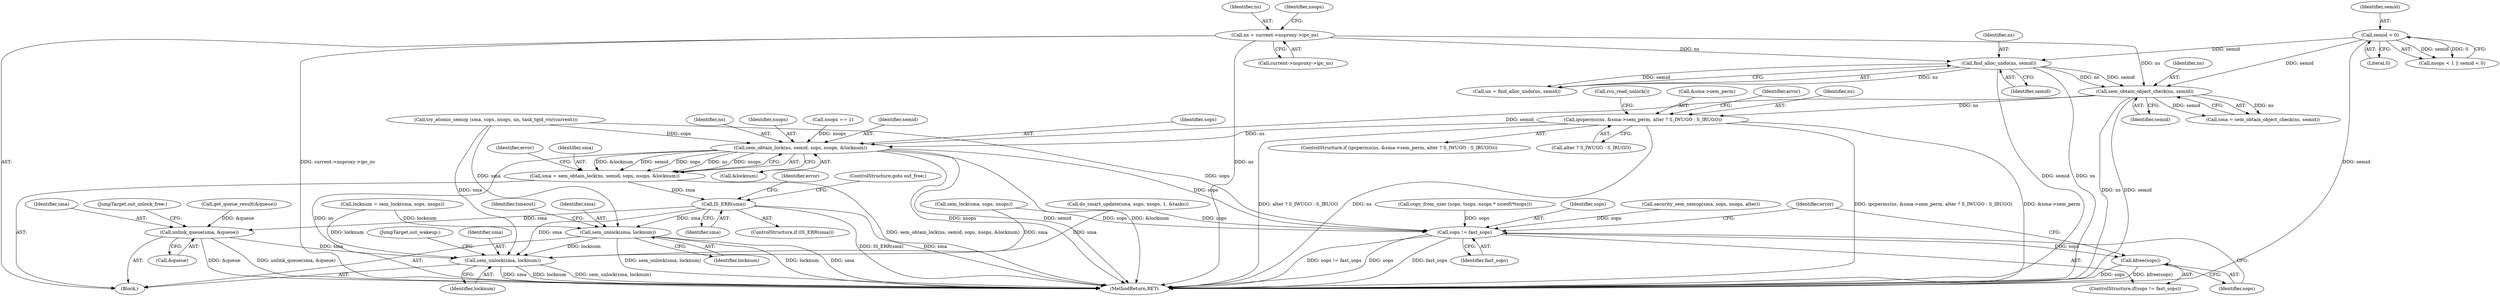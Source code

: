 digraph "0_linux_6062a8dc0517bce23e3c2f7d2fea5e22411269a3_0@pointer" {
"1000363" [label="(Call,ipcperms(ns, &sma->sem_perm, alter ? S_IWUGO : S_IRUGO))"];
"1000332" [label="(Call,sem_obtain_object_check(ns, semid))"];
"1000150" [label="(Call,ns = current->nsproxy->ipc_ns)"];
"1000312" [label="(Call,find_alloc_undo(ns, semid))"];
"1000162" [label="(Call,semid < 0)"];
"1000569" [label="(Call,sem_obtain_lock(ns, semid, sops, nsops, &locknum))"];
"1000567" [label="(Call,sma = sem_obtain_lock(ns, semid, sops, nsops, &locknum))"];
"1000582" [label="(Call,IS_ERR(sma))"];
"1000543" [label="(Call,sem_unlock(sma, locknum))"];
"1000618" [label="(Call,sem_unlock(sma, locknum))"];
"1000613" [label="(Call,unlink_queue(sma, &queue))"];
"1000627" [label="(Call,sops != fast_sops)"];
"1000630" [label="(Call,kfree(sops))"];
"1000570" [label="(Identifier,ns)"];
"1000330" [label="(Call,sma = sem_obtain_object_check(ns, semid))"];
"1000629" [label="(Identifier,fast_sops)"];
"1000613" [label="(Call,unlink_queue(sma, &queue))"];
"1000378" [label="(Call,security_sem_semop(sma, sops, nsops, alter))"];
"1000585" [label="(ControlStructure,goto out_free;)"];
"1000626" [label="(ControlStructure,if(sops != fast_sops))"];
"1000150" [label="(Call,ns = current->nsproxy->ipc_ns)"];
"1000573" [label="(Identifier,nsops)"];
"1000313" [label="(Identifier,ns)"];
"1000544" [label="(Identifier,sma)"];
"1000627" [label="(Call,sops != fast_sops)"];
"1000463" [label="(Call,nsops == 1)"];
"1000568" [label="(Identifier,sma)"];
"1000581" [label="(ControlStructure,if (IS_ERR(sma)))"];
"1000152" [label="(Call,current->nsproxy->ipc_ns)"];
"1000314" [label="(Identifier,semid)"];
"1000583" [label="(Identifier,sma)"];
"1000569" [label="(Call,sem_obtain_lock(ns, semid, sops, nsops, &locknum))"];
"1000333" [label="(Identifier,ns)"];
"1000119" [label="(Block,)"];
"1000164" [label="(Literal,0)"];
"1000578" [label="(Call,get_queue_result(&queue))"];
"1000377" [label="(Identifier,error)"];
"1000567" [label="(Call,sma = sem_obtain_lock(ns, semid, sops, nsops, &locknum))"];
"1000162" [label="(Call,semid < 0)"];
"1000630" [label="(Call,kfree(sops))"];
"1000369" [label="(Call,alter ? S_IWUGO : S_IRUGO)"];
"1000547" [label="(Identifier,timeout)"];
"1000618" [label="(Call,sem_unlock(sma, locknum))"];
"1000392" [label="(Call,locknum = sem_lock(sma, sops, nsops))"];
"1000620" [label="(Identifier,locknum)"];
"1000410" [label="(Call,try_atomic_semop (sma, sops, nsops, un, task_tgid_vnr(current)))"];
"1000364" [label="(Identifier,ns)"];
"1000588" [label="(Identifier,error)"];
"1000615" [label="(Call,&queue)"];
"1000374" [label="(Call,rcu_read_unlock())"];
"1000571" [label="(Identifier,semid)"];
"1000577" [label="(Identifier,error)"];
"1000363" [label="(Call,ipcperms(ns, &sma->sem_perm, alter ? S_IWUGO : S_IRUGO))"];
"1000621" [label="(JumpTarget,out_wakeup:)"];
"1000428" [label="(Call,do_smart_update(sma, sops, nsops, 1, &tasks))"];
"1000199" [label="(Call,copy_from_user (sops, tsops, nsops * sizeof(*tsops)))"];
"1000614" [label="(Identifier,sma)"];
"1000619" [label="(Identifier,sma)"];
"1000332" [label="(Call,sem_obtain_object_check(ns, semid))"];
"1000158" [label="(Call,nsops < 1 || semid < 0)"];
"1000362" [label="(ControlStructure,if (ipcperms(ns, &sma->sem_perm, alter ? S_IWUGO : S_IRUGO)))"];
"1000163" [label="(Identifier,semid)"];
"1000312" [label="(Call,find_alloc_undo(ns, semid))"];
"1000545" [label="(Identifier,locknum)"];
"1000543" [label="(Call,sem_unlock(sma, locknum))"];
"1000365" [label="(Call,&sma->sem_perm)"];
"1000574" [label="(Call,&locknum)"];
"1000617" [label="(JumpTarget,out_unlock_free:)"];
"1000631" [label="(Identifier,sops)"];
"1000334" [label="(Identifier,semid)"];
"1000572" [label="(Identifier,sops)"];
"1000633" [label="(Identifier,error)"];
"1000160" [label="(Identifier,nsops)"];
"1000634" [label="(MethodReturn,RET)"];
"1000394" [label="(Call,sem_lock(sma, sops, nsops))"];
"1000582" [label="(Call,IS_ERR(sma))"];
"1000628" [label="(Identifier,sops)"];
"1000151" [label="(Identifier,ns)"];
"1000310" [label="(Call,un = find_alloc_undo(ns, semid))"];
"1000363" -> "1000362"  [label="AST: "];
"1000363" -> "1000369"  [label="CFG: "];
"1000364" -> "1000363"  [label="AST: "];
"1000365" -> "1000363"  [label="AST: "];
"1000369" -> "1000363"  [label="AST: "];
"1000374" -> "1000363"  [label="CFG: "];
"1000377" -> "1000363"  [label="CFG: "];
"1000363" -> "1000634"  [label="DDG: &sma->sem_perm"];
"1000363" -> "1000634"  [label="DDG: alter ? S_IWUGO : S_IRUGO"];
"1000363" -> "1000634"  [label="DDG: ns"];
"1000363" -> "1000634"  [label="DDG: ipcperms(ns, &sma->sem_perm, alter ? S_IWUGO : S_IRUGO)"];
"1000332" -> "1000363"  [label="DDG: ns"];
"1000363" -> "1000569"  [label="DDG: ns"];
"1000332" -> "1000330"  [label="AST: "];
"1000332" -> "1000334"  [label="CFG: "];
"1000333" -> "1000332"  [label="AST: "];
"1000334" -> "1000332"  [label="AST: "];
"1000330" -> "1000332"  [label="CFG: "];
"1000332" -> "1000634"  [label="DDG: semid"];
"1000332" -> "1000634"  [label="DDG: ns"];
"1000332" -> "1000330"  [label="DDG: ns"];
"1000332" -> "1000330"  [label="DDG: semid"];
"1000150" -> "1000332"  [label="DDG: ns"];
"1000312" -> "1000332"  [label="DDG: ns"];
"1000312" -> "1000332"  [label="DDG: semid"];
"1000162" -> "1000332"  [label="DDG: semid"];
"1000332" -> "1000569"  [label="DDG: semid"];
"1000150" -> "1000119"  [label="AST: "];
"1000150" -> "1000152"  [label="CFG: "];
"1000151" -> "1000150"  [label="AST: "];
"1000152" -> "1000150"  [label="AST: "];
"1000160" -> "1000150"  [label="CFG: "];
"1000150" -> "1000634"  [label="DDG: ns"];
"1000150" -> "1000634"  [label="DDG: current->nsproxy->ipc_ns"];
"1000150" -> "1000312"  [label="DDG: ns"];
"1000312" -> "1000310"  [label="AST: "];
"1000312" -> "1000314"  [label="CFG: "];
"1000313" -> "1000312"  [label="AST: "];
"1000314" -> "1000312"  [label="AST: "];
"1000310" -> "1000312"  [label="CFG: "];
"1000312" -> "1000634"  [label="DDG: ns"];
"1000312" -> "1000634"  [label="DDG: semid"];
"1000312" -> "1000310"  [label="DDG: ns"];
"1000312" -> "1000310"  [label="DDG: semid"];
"1000162" -> "1000312"  [label="DDG: semid"];
"1000162" -> "1000158"  [label="AST: "];
"1000162" -> "1000164"  [label="CFG: "];
"1000163" -> "1000162"  [label="AST: "];
"1000164" -> "1000162"  [label="AST: "];
"1000158" -> "1000162"  [label="CFG: "];
"1000162" -> "1000634"  [label="DDG: semid"];
"1000162" -> "1000158"  [label="DDG: semid"];
"1000162" -> "1000158"  [label="DDG: 0"];
"1000569" -> "1000567"  [label="AST: "];
"1000569" -> "1000574"  [label="CFG: "];
"1000570" -> "1000569"  [label="AST: "];
"1000571" -> "1000569"  [label="AST: "];
"1000572" -> "1000569"  [label="AST: "];
"1000573" -> "1000569"  [label="AST: "];
"1000574" -> "1000569"  [label="AST: "];
"1000567" -> "1000569"  [label="CFG: "];
"1000569" -> "1000634"  [label="DDG: semid"];
"1000569" -> "1000634"  [label="DDG: &locknum"];
"1000569" -> "1000634"  [label="DDG: ns"];
"1000569" -> "1000634"  [label="DDG: nsops"];
"1000569" -> "1000567"  [label="DDG: &locknum"];
"1000569" -> "1000567"  [label="DDG: semid"];
"1000569" -> "1000567"  [label="DDG: sops"];
"1000569" -> "1000567"  [label="DDG: ns"];
"1000569" -> "1000567"  [label="DDG: nsops"];
"1000410" -> "1000569"  [label="DDG: sops"];
"1000463" -> "1000569"  [label="DDG: nsops"];
"1000569" -> "1000627"  [label="DDG: sops"];
"1000567" -> "1000119"  [label="AST: "];
"1000568" -> "1000567"  [label="AST: "];
"1000577" -> "1000567"  [label="CFG: "];
"1000567" -> "1000634"  [label="DDG: sem_obtain_lock(ns, semid, sops, nsops, &locknum)"];
"1000567" -> "1000582"  [label="DDG: sma"];
"1000582" -> "1000581"  [label="AST: "];
"1000582" -> "1000583"  [label="CFG: "];
"1000583" -> "1000582"  [label="AST: "];
"1000585" -> "1000582"  [label="CFG: "];
"1000588" -> "1000582"  [label="CFG: "];
"1000582" -> "1000634"  [label="DDG: sma"];
"1000582" -> "1000634"  [label="DDG: IS_ERR(sma)"];
"1000582" -> "1000543"  [label="DDG: sma"];
"1000582" -> "1000613"  [label="DDG: sma"];
"1000582" -> "1000618"  [label="DDG: sma"];
"1000543" -> "1000119"  [label="AST: "];
"1000543" -> "1000545"  [label="CFG: "];
"1000544" -> "1000543"  [label="AST: "];
"1000545" -> "1000543"  [label="AST: "];
"1000547" -> "1000543"  [label="CFG: "];
"1000543" -> "1000634"  [label="DDG: sem_unlock(sma, locknum)"];
"1000543" -> "1000634"  [label="DDG: locknum"];
"1000543" -> "1000634"  [label="DDG: sma"];
"1000410" -> "1000543"  [label="DDG: sma"];
"1000392" -> "1000543"  [label="DDG: locknum"];
"1000543" -> "1000618"  [label="DDG: locknum"];
"1000618" -> "1000119"  [label="AST: "];
"1000618" -> "1000620"  [label="CFG: "];
"1000619" -> "1000618"  [label="AST: "];
"1000620" -> "1000618"  [label="AST: "];
"1000621" -> "1000618"  [label="CFG: "];
"1000618" -> "1000634"  [label="DDG: sem_unlock(sma, locknum)"];
"1000618" -> "1000634"  [label="DDG: sma"];
"1000618" -> "1000634"  [label="DDG: locknum"];
"1000613" -> "1000618"  [label="DDG: sma"];
"1000410" -> "1000618"  [label="DDG: sma"];
"1000428" -> "1000618"  [label="DDG: sma"];
"1000394" -> "1000618"  [label="DDG: sma"];
"1000392" -> "1000618"  [label="DDG: locknum"];
"1000613" -> "1000119"  [label="AST: "];
"1000613" -> "1000615"  [label="CFG: "];
"1000614" -> "1000613"  [label="AST: "];
"1000615" -> "1000613"  [label="AST: "];
"1000617" -> "1000613"  [label="CFG: "];
"1000613" -> "1000634"  [label="DDG: unlink_queue(sma, &queue)"];
"1000613" -> "1000634"  [label="DDG: &queue"];
"1000578" -> "1000613"  [label="DDG: &queue"];
"1000627" -> "1000626"  [label="AST: "];
"1000627" -> "1000629"  [label="CFG: "];
"1000628" -> "1000627"  [label="AST: "];
"1000629" -> "1000627"  [label="AST: "];
"1000631" -> "1000627"  [label="CFG: "];
"1000633" -> "1000627"  [label="CFG: "];
"1000627" -> "1000634"  [label="DDG: fast_sops"];
"1000627" -> "1000634"  [label="DDG: sops != fast_sops"];
"1000627" -> "1000634"  [label="DDG: sops"];
"1000394" -> "1000627"  [label="DDG: sops"];
"1000199" -> "1000627"  [label="DDG: sops"];
"1000378" -> "1000627"  [label="DDG: sops"];
"1000428" -> "1000627"  [label="DDG: sops"];
"1000410" -> "1000627"  [label="DDG: sops"];
"1000627" -> "1000630"  [label="DDG: sops"];
"1000630" -> "1000626"  [label="AST: "];
"1000630" -> "1000631"  [label="CFG: "];
"1000631" -> "1000630"  [label="AST: "];
"1000633" -> "1000630"  [label="CFG: "];
"1000630" -> "1000634"  [label="DDG: kfree(sops)"];
"1000630" -> "1000634"  [label="DDG: sops"];
}
